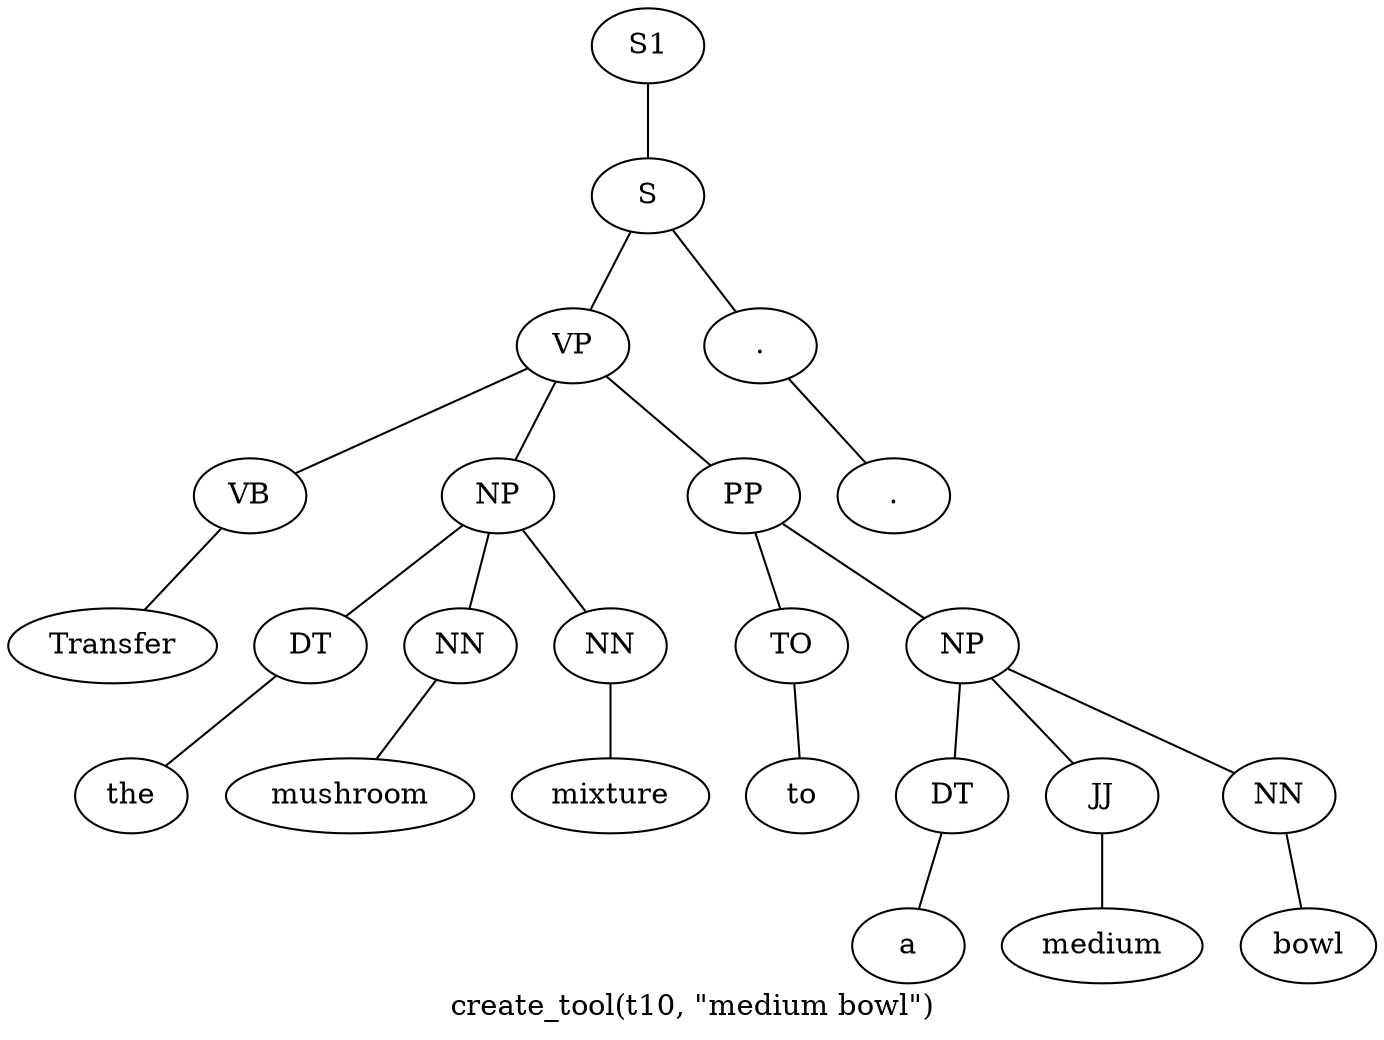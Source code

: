graph SyntaxGraph {
	label = "create_tool(t10, \"medium bowl\")";
	Node0 [label="S1"];
	Node1 [label="S"];
	Node2 [label="VP"];
	Node3 [label="VB"];
	Node4 [label="Transfer"];
	Node5 [label="NP"];
	Node6 [label="DT"];
	Node7 [label="the"];
	Node8 [label="NN"];
	Node9 [label="mushroom"];
	Node10 [label="NN"];
	Node11 [label="mixture"];
	Node12 [label="PP"];
	Node13 [label="TO"];
	Node14 [label="to"];
	Node15 [label="NP"];
	Node16 [label="DT"];
	Node17 [label="a"];
	Node18 [label="JJ"];
	Node19 [label="medium"];
	Node20 [label="NN"];
	Node21 [label="bowl"];
	Node22 [label="."];
	Node23 [label="."];

	Node0 -- Node1;
	Node1 -- Node2;
	Node1 -- Node22;
	Node2 -- Node3;
	Node2 -- Node5;
	Node2 -- Node12;
	Node3 -- Node4;
	Node5 -- Node6;
	Node5 -- Node8;
	Node5 -- Node10;
	Node6 -- Node7;
	Node8 -- Node9;
	Node10 -- Node11;
	Node12 -- Node13;
	Node12 -- Node15;
	Node13 -- Node14;
	Node15 -- Node16;
	Node15 -- Node18;
	Node15 -- Node20;
	Node16 -- Node17;
	Node18 -- Node19;
	Node20 -- Node21;
	Node22 -- Node23;
}